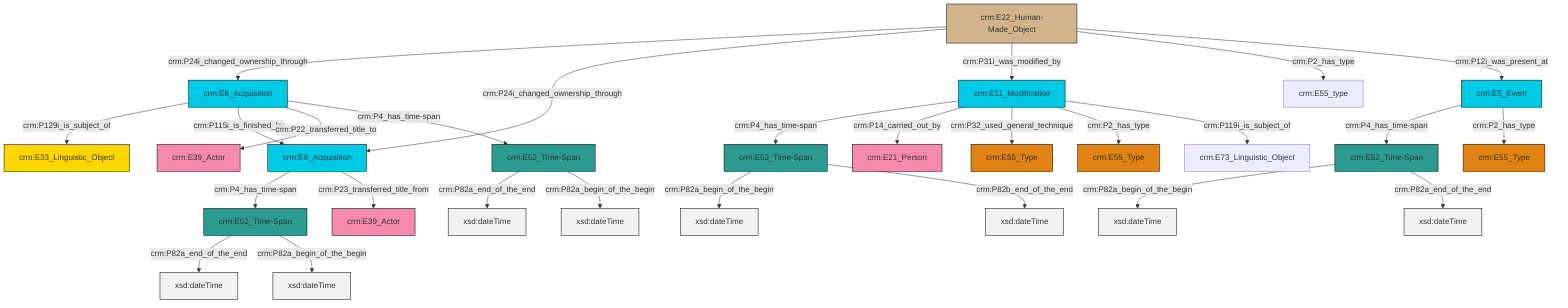 graph TD
classDef Literal fill:#f2f2f2,stroke:#000000;
classDef CRM_Entity fill:#FFFFFF,stroke:#000000;
classDef Temporal_Entity fill:#00C9E6, stroke:#000000;
classDef Type fill:#E18312, stroke:#000000;
classDef Time-Span fill:#2C9C91, stroke:#000000;
classDef Appellation fill:#FFEB7F, stroke:#000000;
classDef Place fill:#008836, stroke:#000000;
classDef Persistent_Item fill:#B266B2, stroke:#000000;
classDef Conceptual_Object fill:#FFD700, stroke:#000000;
classDef Physical_Thing fill:#D2B48C, stroke:#000000;
classDef Actor fill:#f58aad, stroke:#000000;
classDef PC_Classes fill:#4ce600, stroke:#000000;
classDef Multi fill:#cccccc,stroke:#000000;

0["crm:E11_Modification"]:::Temporal_Entity -->|crm:P4_has_time-span| 1["crm:E52_Time-Span"]:::Time-Span
2["crm:E8_Acquisition"]:::Temporal_Entity -->|crm:P129i_is_subject_of| 3["crm:E33_Linguistic_Object"]:::Conceptual_Object
4["crm:E22_Human-Made_Object"]:::Physical_Thing -->|crm:P24i_changed_ownership_through| 2["crm:E8_Acquisition"]:::Temporal_Entity
4["crm:E22_Human-Made_Object"]:::Physical_Thing -->|crm:P24i_changed_ownership_through| 11["crm:E8_Acquisition"]:::Temporal_Entity
0["crm:E11_Modification"]:::Temporal_Entity -->|crm:P14_carried_out_by| 14["crm:E21_Person"]:::Actor
2["crm:E8_Acquisition"]:::Temporal_Entity -->|crm:P115i_is_finished_by| 11["crm:E8_Acquisition"]:::Temporal_Entity
11["crm:E8_Acquisition"]:::Temporal_Entity -->|crm:P4_has_time-span| 5["crm:E52_Time-Span"]:::Time-Span
1["crm:E52_Time-Span"]:::Time-Span -->|crm:P82a_begin_of_the_begin| 21[xsd:dateTime]:::Literal
17["crm:E52_Time-Span"]:::Time-Span -->|crm:P82a_begin_of_the_begin| 22[xsd:dateTime]:::Literal
4["crm:E22_Human-Made_Object"]:::Physical_Thing -->|crm:P31i_was_modified_by| 0["crm:E11_Modification"]:::Temporal_Entity
2["crm:E8_Acquisition"]:::Temporal_Entity -->|crm:P22_transferred_title_to| 7["crm:E39_Actor"]:::Actor
0["crm:E11_Modification"]:::Temporal_Entity -->|crm:P32_used_general_technique| 9["crm:E55_Type"]:::Type
1["crm:E52_Time-Span"]:::Time-Span -->|crm:P82b_end_of_the_end| 27[xsd:dateTime]:::Literal
31["crm:E52_Time-Span"]:::Time-Span -->|crm:P82a_end_of_the_end| 32[xsd:dateTime]:::Literal
17["crm:E52_Time-Span"]:::Time-Span -->|crm:P82a_end_of_the_end| 34[xsd:dateTime]:::Literal
29["crm:E5_Event"]:::Temporal_Entity -->|crm:P4_has_time-span| 17["crm:E52_Time-Span"]:::Time-Span
4["crm:E22_Human-Made_Object"]:::Physical_Thing -->|crm:P2_has_type| 23["crm:E55_type"]:::Default
31["crm:E52_Time-Span"]:::Time-Span -->|crm:P82a_begin_of_the_begin| 37[xsd:dateTime]:::Literal
0["crm:E11_Modification"]:::Temporal_Entity -->|crm:P2_has_type| 19["crm:E55_Type"]:::Type
2["crm:E8_Acquisition"]:::Temporal_Entity -->|crm:P4_has_time-span| 31["crm:E52_Time-Span"]:::Time-Span
5["crm:E52_Time-Span"]:::Time-Span -->|crm:P82a_end_of_the_end| 40[xsd:dateTime]:::Literal
0["crm:E11_Modification"]:::Temporal_Entity -->|crm:P119i_is_subject_of| 12["crm:E73_Linguistic_Object"]:::Default
11["crm:E8_Acquisition"]:::Temporal_Entity -->|crm:P23_transferred_title_from| 38["crm:E39_Actor"]:::Actor
5["crm:E52_Time-Span"]:::Time-Span -->|crm:P82a_begin_of_the_begin| 41[xsd:dateTime]:::Literal
4["crm:E22_Human-Made_Object"]:::Physical_Thing -->|crm:P12i_was_present_at| 29["crm:E5_Event"]:::Temporal_Entity
29["crm:E5_Event"]:::Temporal_Entity -->|crm:P2_has_type| 15["crm:E55_Type"]:::Type